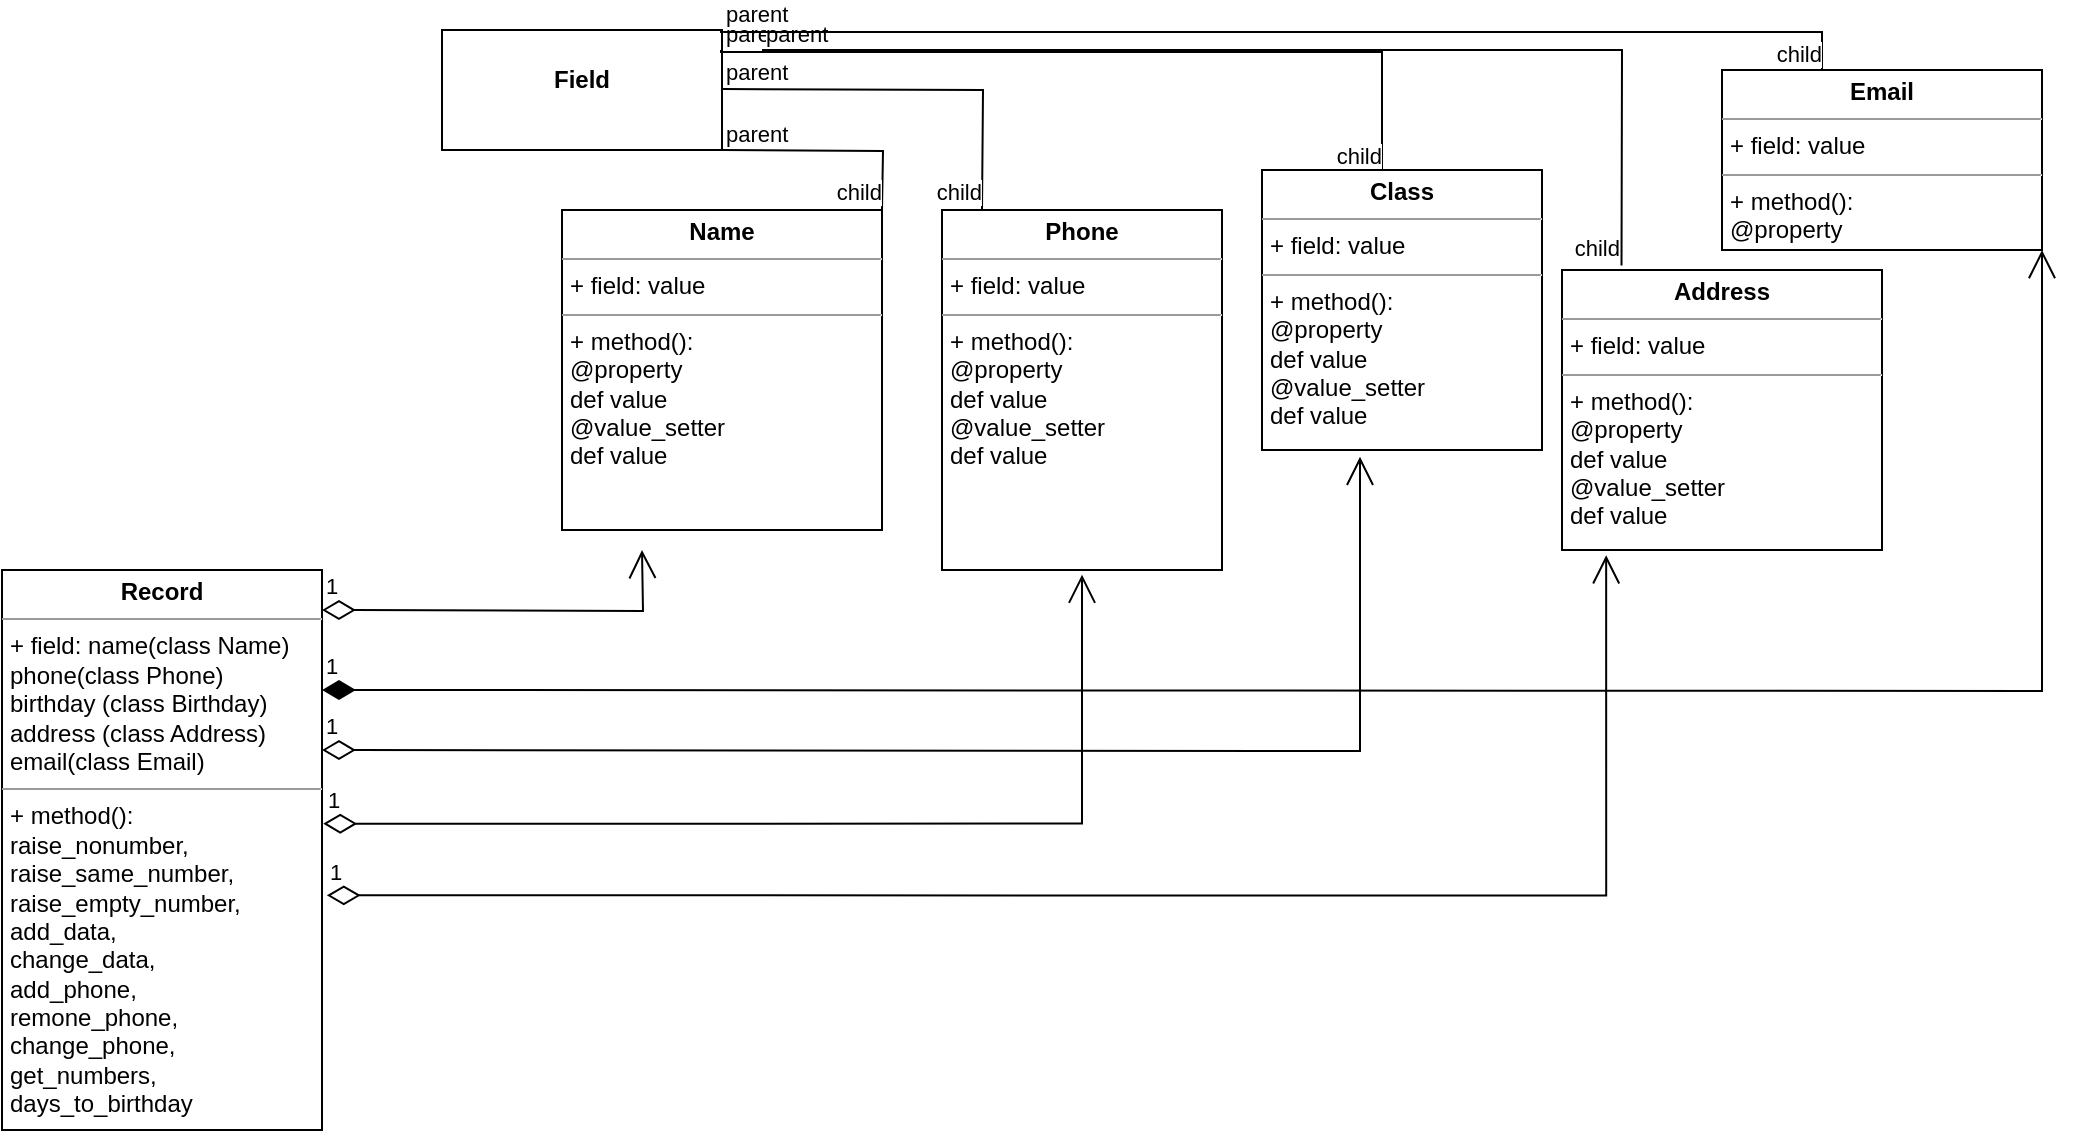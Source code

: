 <mxfile version="21.2.9" type="github">
  <diagram name="Page-1" id="c4acf3e9-155e-7222-9cf6-157b1a14988f">
    <mxGraphModel dx="2026" dy="1113" grid="1" gridSize="10" guides="1" tooltips="1" connect="1" arrows="1" fold="1" page="1" pageScale="1" pageWidth="850" pageHeight="1100" background="none" math="0" shadow="0">
      <root>
        <mxCell id="0" />
        <mxCell id="1" parent="0" />
        <mxCell id="AAQSk_EHmFuj2mP-s7ZK-1" value="&lt;p style=&quot;margin:0px;margin-top:4px;text-align:center;&quot;&gt;&lt;br&gt;&lt;b&gt;Field&lt;/b&gt;&lt;/p&gt;" style="verticalAlign=top;align=left;overflow=fill;fontSize=12;fontFamily=Helvetica;html=1;whiteSpace=wrap;" vertex="1" parent="1">
          <mxGeometry x="320" y="330" width="140" height="60" as="geometry" />
        </mxCell>
        <mxCell id="AAQSk_EHmFuj2mP-s7ZK-5" value="" style="endArrow=none;html=1;edgeStyle=orthogonalEdgeStyle;rounded=0;" edge="1" parent="1">
          <mxGeometry relative="1" as="geometry">
            <mxPoint x="460" y="390" as="sourcePoint" />
            <mxPoint x="540" y="420" as="targetPoint" />
          </mxGeometry>
        </mxCell>
        <mxCell id="AAQSk_EHmFuj2mP-s7ZK-6" value="parent" style="edgeLabel;resizable=0;html=1;align=left;verticalAlign=bottom;" connectable="0" vertex="1" parent="AAQSk_EHmFuj2mP-s7ZK-5">
          <mxGeometry x="-1" relative="1" as="geometry" />
        </mxCell>
        <mxCell id="AAQSk_EHmFuj2mP-s7ZK-7" value="child" style="edgeLabel;resizable=0;html=1;align=right;verticalAlign=bottom;" connectable="0" vertex="1" parent="AAQSk_EHmFuj2mP-s7ZK-5">
          <mxGeometry x="1" relative="1" as="geometry" />
        </mxCell>
        <mxCell id="AAQSk_EHmFuj2mP-s7ZK-8" value="" style="endArrow=none;html=1;edgeStyle=orthogonalEdgeStyle;rounded=0;" edge="1" parent="1">
          <mxGeometry relative="1" as="geometry">
            <mxPoint x="460" y="359.5" as="sourcePoint" />
            <mxPoint x="590" y="420" as="targetPoint" />
          </mxGeometry>
        </mxCell>
        <mxCell id="AAQSk_EHmFuj2mP-s7ZK-9" value="parent" style="edgeLabel;resizable=0;html=1;align=left;verticalAlign=bottom;" connectable="0" vertex="1" parent="AAQSk_EHmFuj2mP-s7ZK-8">
          <mxGeometry x="-1" relative="1" as="geometry" />
        </mxCell>
        <mxCell id="AAQSk_EHmFuj2mP-s7ZK-10" value="child" style="edgeLabel;resizable=0;html=1;align=right;verticalAlign=bottom;" connectable="0" vertex="1" parent="AAQSk_EHmFuj2mP-s7ZK-8">
          <mxGeometry x="1" relative="1" as="geometry" />
        </mxCell>
        <mxCell id="AAQSk_EHmFuj2mP-s7ZK-13" value="" style="endArrow=none;html=1;edgeStyle=orthogonalEdgeStyle;rounded=0;" edge="1" parent="1">
          <mxGeometry relative="1" as="geometry">
            <mxPoint x="459.5" y="340" as="sourcePoint" />
            <mxPoint x="790" y="401" as="targetPoint" />
            <Array as="points">
              <mxPoint x="460" y="341" />
              <mxPoint x="790" y="341" />
              <mxPoint x="790" y="401" />
            </Array>
          </mxGeometry>
        </mxCell>
        <mxCell id="AAQSk_EHmFuj2mP-s7ZK-14" value="parent" style="edgeLabel;resizable=0;html=1;align=left;verticalAlign=bottom;" connectable="0" vertex="1" parent="AAQSk_EHmFuj2mP-s7ZK-13">
          <mxGeometry x="-1" relative="1" as="geometry" />
        </mxCell>
        <mxCell id="AAQSk_EHmFuj2mP-s7ZK-15" value="child" style="edgeLabel;resizable=0;html=1;align=right;verticalAlign=bottom;" connectable="0" vertex="1" parent="AAQSk_EHmFuj2mP-s7ZK-13">
          <mxGeometry x="1" relative="1" as="geometry" />
        </mxCell>
        <mxCell id="AAQSk_EHmFuj2mP-s7ZK-18" value="" style="endArrow=none;html=1;edgeStyle=orthogonalEdgeStyle;rounded=0;entryX=0.186;entryY=-0.016;entryDx=0;entryDy=0;entryPerimeter=0;" edge="1" parent="1" target="AAQSk_EHmFuj2mP-s7ZK-28">
          <mxGeometry relative="1" as="geometry">
            <mxPoint x="480" y="340" as="sourcePoint" />
            <mxPoint x="910" y="400" as="targetPoint" />
            <Array as="points">
              <mxPoint x="910" y="341" />
              <mxPoint x="910" y="400" />
            </Array>
          </mxGeometry>
        </mxCell>
        <mxCell id="AAQSk_EHmFuj2mP-s7ZK-19" value="parent" style="edgeLabel;resizable=0;html=1;align=left;verticalAlign=bottom;" connectable="0" vertex="1" parent="AAQSk_EHmFuj2mP-s7ZK-18">
          <mxGeometry x="-1" relative="1" as="geometry" />
        </mxCell>
        <mxCell id="AAQSk_EHmFuj2mP-s7ZK-20" value="child" style="edgeLabel;resizable=0;html=1;align=right;verticalAlign=bottom;" connectable="0" vertex="1" parent="AAQSk_EHmFuj2mP-s7ZK-18">
          <mxGeometry x="1" relative="1" as="geometry" />
        </mxCell>
        <mxCell id="AAQSk_EHmFuj2mP-s7ZK-23" value="" style="endArrow=none;html=1;edgeStyle=orthogonalEdgeStyle;rounded=0;entryX=0.5;entryY=0;entryDx=0;entryDy=0;" edge="1" parent="1">
          <mxGeometry relative="1" as="geometry">
            <mxPoint x="459.5" y="330" as="sourcePoint" />
            <mxPoint x="1010" y="350" as="targetPoint" />
            <Array as="points">
              <mxPoint x="460" y="331" />
              <mxPoint x="1010" y="331" />
            </Array>
          </mxGeometry>
        </mxCell>
        <mxCell id="AAQSk_EHmFuj2mP-s7ZK-24" value="parent" style="edgeLabel;resizable=0;html=1;align=left;verticalAlign=bottom;" connectable="0" vertex="1" parent="AAQSk_EHmFuj2mP-s7ZK-23">
          <mxGeometry x="-1" relative="1" as="geometry" />
        </mxCell>
        <mxCell id="AAQSk_EHmFuj2mP-s7ZK-25" value="child" style="edgeLabel;resizable=0;html=1;align=right;verticalAlign=bottom;" connectable="0" vertex="1" parent="AAQSk_EHmFuj2mP-s7ZK-23">
          <mxGeometry x="1" relative="1" as="geometry" />
        </mxCell>
        <mxCell id="AAQSk_EHmFuj2mP-s7ZK-26" value="&lt;p style=&quot;margin:0px;margin-top:4px;text-align:center;&quot;&gt;&lt;b&gt;Email&lt;/b&gt;&lt;/p&gt;&lt;hr size=&quot;1&quot;&gt;&lt;p style=&quot;margin:0px;margin-left:4px;&quot;&gt;+ field:&amp;nbsp;value&lt;/p&gt;&lt;hr size=&quot;1&quot;&gt;&lt;p style=&quot;margin:0px;margin-left:4px;&quot;&gt;+ method():&amp;nbsp;&lt;/p&gt;&lt;p style=&quot;margin:0px;margin-left:4px;&quot;&gt;@property&lt;/p&gt;&lt;p style=&quot;margin:0px;margin-left:4px;&quot;&gt;def value&lt;/p&gt;&lt;p style=&quot;margin:0px;margin-left:4px;&quot;&gt;@value_setter&lt;/p&gt;&lt;p style=&quot;margin:0px;margin-left:4px;&quot;&gt;def value&lt;/p&gt;" style="verticalAlign=top;align=left;overflow=fill;fontSize=12;fontFamily=Helvetica;html=1;whiteSpace=wrap;" vertex="1" parent="1">
          <mxGeometry x="960" y="350" width="160" height="90" as="geometry" />
        </mxCell>
        <mxCell id="AAQSk_EHmFuj2mP-s7ZK-28" value="&lt;p style=&quot;margin:0px;margin-top:4px;text-align:center;&quot;&gt;&lt;b&gt;Address&lt;/b&gt;&lt;/p&gt;&lt;hr size=&quot;1&quot;&gt;&lt;p style=&quot;margin:0px;margin-left:4px;&quot;&gt;+ field:&amp;nbsp;value&lt;/p&gt;&lt;hr size=&quot;1&quot;&gt;&lt;p style=&quot;margin:0px;margin-left:4px;&quot;&gt;+ method():&amp;nbsp;&lt;/p&gt;&lt;p style=&quot;margin:0px;margin-left:4px;&quot;&gt;@property&lt;/p&gt;&lt;p style=&quot;margin:0px;margin-left:4px;&quot;&gt;def value&lt;/p&gt;&lt;p style=&quot;margin:0px;margin-left:4px;&quot;&gt;@value_setter&lt;/p&gt;&lt;p style=&quot;margin:0px;margin-left:4px;&quot;&gt;def value&lt;/p&gt;" style="verticalAlign=top;align=left;overflow=fill;fontSize=12;fontFamily=Helvetica;html=1;whiteSpace=wrap;" vertex="1" parent="1">
          <mxGeometry x="880" y="450" width="160" height="140" as="geometry" />
        </mxCell>
        <mxCell id="AAQSk_EHmFuj2mP-s7ZK-29" value="&lt;p style=&quot;margin:0px;margin-top:4px;text-align:center;&quot;&gt;&lt;b&gt;Class&lt;/b&gt;&lt;/p&gt;&lt;hr size=&quot;1&quot;&gt;&lt;p style=&quot;margin:0px;margin-left:4px;&quot;&gt;+ field:&amp;nbsp;value&lt;/p&gt;&lt;hr size=&quot;1&quot;&gt;&lt;p style=&quot;margin:0px;margin-left:4px;&quot;&gt;+ method():&amp;nbsp;&lt;/p&gt;&lt;p style=&quot;margin:0px;margin-left:4px;&quot;&gt;@property&lt;/p&gt;&lt;p style=&quot;margin:0px;margin-left:4px;&quot;&gt;def value&lt;/p&gt;&lt;p style=&quot;margin:0px;margin-left:4px;&quot;&gt;@value_setter&lt;/p&gt;&lt;p style=&quot;margin:0px;margin-left:4px;&quot;&gt;def value&lt;/p&gt;" style="verticalAlign=top;align=left;overflow=fill;fontSize=12;fontFamily=Helvetica;html=1;whiteSpace=wrap;" vertex="1" parent="1">
          <mxGeometry x="730" y="400" width="140" height="140" as="geometry" />
        </mxCell>
        <mxCell id="AAQSk_EHmFuj2mP-s7ZK-30" value="&lt;p style=&quot;margin:0px;margin-top:4px;text-align:center;&quot;&gt;&lt;b&gt;Phone&lt;/b&gt;&lt;/p&gt;&lt;hr size=&quot;1&quot;&gt;&lt;p style=&quot;margin:0px;margin-left:4px;&quot;&gt;+ field:&amp;nbsp;value&lt;/p&gt;&lt;hr size=&quot;1&quot;&gt;&lt;p style=&quot;margin:0px;margin-left:4px;&quot;&gt;+ method():&amp;nbsp;&lt;/p&gt;&lt;p style=&quot;margin:0px;margin-left:4px;&quot;&gt;@property&lt;/p&gt;&lt;p style=&quot;margin:0px;margin-left:4px;&quot;&gt;def value&lt;/p&gt;&lt;p style=&quot;margin:0px;margin-left:4px;&quot;&gt;@value_setter&lt;/p&gt;&lt;p style=&quot;margin:0px;margin-left:4px;&quot;&gt;def value&lt;/p&gt;" style="verticalAlign=top;align=left;overflow=fill;fontSize=12;fontFamily=Helvetica;html=1;whiteSpace=wrap;" vertex="1" parent="1">
          <mxGeometry x="570" y="420" width="140" height="180" as="geometry" />
        </mxCell>
        <mxCell id="AAQSk_EHmFuj2mP-s7ZK-31" value="&lt;p style=&quot;margin:0px;margin-top:4px;text-align:center;&quot;&gt;&lt;b&gt;Name&lt;/b&gt;&lt;/p&gt;&lt;hr size=&quot;1&quot;&gt;&lt;p style=&quot;margin:0px;margin-left:4px;&quot;&gt;+ field:&amp;nbsp;value&lt;/p&gt;&lt;hr size=&quot;1&quot;&gt;&lt;p style=&quot;margin:0px;margin-left:4px;&quot;&gt;+ method():&amp;nbsp;&lt;/p&gt;&lt;p style=&quot;margin:0px;margin-left:4px;&quot;&gt;@property&lt;/p&gt;&lt;p style=&quot;margin:0px;margin-left:4px;&quot;&gt;def value&lt;/p&gt;&lt;p style=&quot;margin:0px;margin-left:4px;&quot;&gt;@value_setter&lt;/p&gt;&lt;p style=&quot;margin:0px;margin-left:4px;&quot;&gt;def value&lt;/p&gt;" style="verticalAlign=top;align=left;overflow=fill;fontSize=12;fontFamily=Helvetica;html=1;whiteSpace=wrap;" vertex="1" parent="1">
          <mxGeometry x="380" y="420" width="160" height="160" as="geometry" />
        </mxCell>
        <mxCell id="AAQSk_EHmFuj2mP-s7ZK-33" value="&lt;p style=&quot;margin:0px;margin-top:4px;text-align:center;&quot;&gt;&lt;b&gt;Record&lt;/b&gt;&lt;/p&gt;&lt;hr size=&quot;1&quot;&gt;&lt;p style=&quot;margin:0px;margin-left:4px;&quot;&gt;+ field: name(class Name)&lt;/p&gt;&lt;p style=&quot;margin:0px;margin-left:4px;&quot;&gt;phone(class Phone)&lt;/p&gt;&lt;p style=&quot;margin:0px;margin-left:4px;&quot;&gt;birthday (class Birthday)&lt;/p&gt;&lt;p style=&quot;margin:0px;margin-left:4px;&quot;&gt;address (class Address)&lt;/p&gt;&lt;p style=&quot;margin:0px;margin-left:4px;&quot;&gt;email(class Email)&lt;/p&gt;&lt;hr size=&quot;1&quot;&gt;&lt;p style=&quot;margin:0px;margin-left:4px;&quot;&gt;+ method():&amp;nbsp;&lt;/p&gt;&lt;p style=&quot;margin:0px;margin-left:4px;&quot;&gt;raise_nonumber,&lt;/p&gt;&lt;p style=&quot;margin:0px;margin-left:4px;&quot;&gt;raise_same_number,&lt;/p&gt;&lt;p style=&quot;margin:0px;margin-left:4px;&quot;&gt;raise_empty_number,&lt;br&gt;&lt;/p&gt;&lt;p style=&quot;margin:0px;margin-left:4px;&quot;&gt;add_data,&lt;br&gt;&lt;/p&gt;&lt;p style=&quot;margin:0px;margin-left:4px;&quot;&gt;change_data,&lt;/p&gt;&lt;p style=&quot;margin:0px;margin-left:4px;&quot;&gt;add_phone,&lt;/p&gt;&lt;p style=&quot;margin:0px;margin-left:4px;&quot;&gt;remone_phone,&lt;/p&gt;&lt;p style=&quot;margin:0px;margin-left:4px;&quot;&gt;change_phone,&lt;/p&gt;&lt;p style=&quot;margin:0px;margin-left:4px;&quot;&gt;get_numbers,&lt;/p&gt;&lt;p style=&quot;margin:0px;margin-left:4px;&quot;&gt;days_to_birthday&lt;/p&gt;&lt;p style=&quot;margin:0px;margin-left:4px;&quot;&gt;&lt;br&gt;&lt;/p&gt;&lt;p style=&quot;margin:0px;margin-left:4px;&quot;&gt;&lt;br&gt;&lt;/p&gt;" style="verticalAlign=top;align=left;overflow=fill;fontSize=12;fontFamily=Helvetica;html=1;whiteSpace=wrap;" vertex="1" parent="1">
          <mxGeometry x="100" y="600" width="160" height="280" as="geometry" />
        </mxCell>
        <mxCell id="AAQSk_EHmFuj2mP-s7ZK-34" value="1" style="endArrow=open;html=1;endSize=12;startArrow=diamondThin;startSize=14;startFill=0;edgeStyle=orthogonalEdgeStyle;align=left;verticalAlign=bottom;rounded=0;" edge="1" parent="1">
          <mxGeometry x="-1" y="3" relative="1" as="geometry">
            <mxPoint x="260" y="620" as="sourcePoint" />
            <mxPoint x="420" y="590" as="targetPoint" />
          </mxGeometry>
        </mxCell>
        <mxCell id="AAQSk_EHmFuj2mP-s7ZK-36" value="1" style="endArrow=open;html=1;endSize=12;startArrow=diamondThin;startSize=14;startFill=0;edgeStyle=orthogonalEdgeStyle;align=left;verticalAlign=bottom;rounded=0;entryX=0.5;entryY=1.013;entryDx=0;entryDy=0;entryPerimeter=0;exitX=1.004;exitY=0.453;exitDx=0;exitDy=0;exitPerimeter=0;" edge="1" parent="1" source="AAQSk_EHmFuj2mP-s7ZK-33" target="AAQSk_EHmFuj2mP-s7ZK-30">
          <mxGeometry x="-1" y="3" relative="1" as="geometry">
            <mxPoint x="260" y="719.5" as="sourcePoint" />
            <mxPoint x="420" y="689.5" as="targetPoint" />
            <Array as="points">
              <mxPoint x="640" y="727" />
            </Array>
          </mxGeometry>
        </mxCell>
        <mxCell id="AAQSk_EHmFuj2mP-s7ZK-40" value="1" style="endArrow=open;html=1;endSize=12;startArrow=diamondThin;startSize=14;startFill=0;edgeStyle=orthogonalEdgeStyle;align=left;verticalAlign=bottom;rounded=0;entryX=0.138;entryY=1.019;entryDx=0;entryDy=0;entryPerimeter=0;exitX=1.015;exitY=0.581;exitDx=0;exitDy=0;exitPerimeter=0;" edge="1" parent="1" source="AAQSk_EHmFuj2mP-s7ZK-33" target="AAQSk_EHmFuj2mP-s7ZK-28">
          <mxGeometry x="-1" y="3" relative="1" as="geometry">
            <mxPoint x="290" y="670" as="sourcePoint" />
            <mxPoint x="450" y="640" as="targetPoint" />
          </mxGeometry>
        </mxCell>
        <mxCell id="AAQSk_EHmFuj2mP-s7ZK-42" value="1" style="endArrow=open;html=1;endSize=12;startArrow=diamondThin;startSize=14;startFill=0;edgeStyle=orthogonalEdgeStyle;align=left;verticalAlign=bottom;rounded=0;entryX=0.35;entryY=1.024;entryDx=0;entryDy=0;entryPerimeter=0;" edge="1" parent="1" target="AAQSk_EHmFuj2mP-s7ZK-29">
          <mxGeometry x="-1" y="3" relative="1" as="geometry">
            <mxPoint x="260" y="690" as="sourcePoint" />
            <mxPoint x="420" y="660" as="targetPoint" />
          </mxGeometry>
        </mxCell>
        <mxCell id="AAQSk_EHmFuj2mP-s7ZK-45" value="1" style="endArrow=open;html=1;endSize=12;startArrow=diamondThin;startSize=14;startFill=1;edgeStyle=orthogonalEdgeStyle;align=left;verticalAlign=bottom;rounded=0;entryX=1;entryY=1;entryDx=0;entryDy=0;" edge="1" parent="1" target="AAQSk_EHmFuj2mP-s7ZK-26">
          <mxGeometry x="-1" y="3" relative="1" as="geometry">
            <mxPoint x="260" y="660" as="sourcePoint" />
            <mxPoint x="420" y="660" as="targetPoint" />
          </mxGeometry>
        </mxCell>
      </root>
    </mxGraphModel>
  </diagram>
</mxfile>
